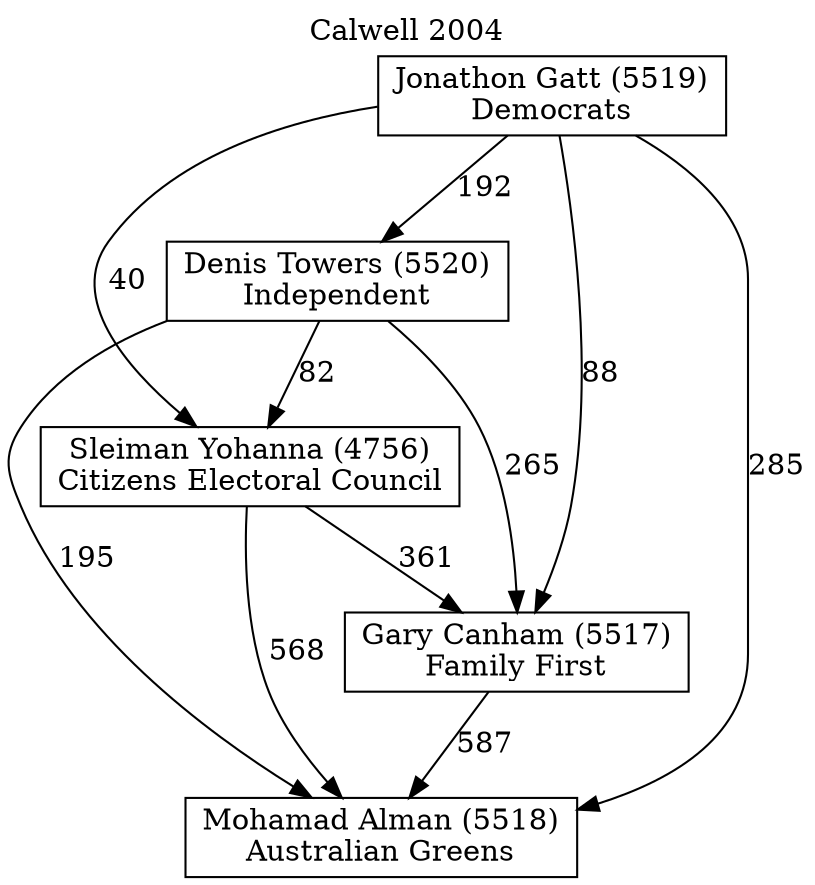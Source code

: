 // House preference flow
digraph "Mohamad Alman (5518)_Calwell_2004" {
	graph [label="Calwell 2004" labelloc=t mclimit=10]
	node [shape=box]
	"Denis Towers (5520)" [label="Denis Towers (5520)
Independent"]
	"Gary Canham (5517)" [label="Gary Canham (5517)
Family First"]
	"Jonathon Gatt (5519)" [label="Jonathon Gatt (5519)
Democrats"]
	"Mohamad Alman (5518)" [label="Mohamad Alman (5518)
Australian Greens"]
	"Sleiman Yohanna (4756)" [label="Sleiman Yohanna (4756)
Citizens Electoral Council"]
	"Denis Towers (5520)" -> "Gary Canham (5517)" [label=265]
	"Denis Towers (5520)" -> "Mohamad Alman (5518)" [label=195]
	"Denis Towers (5520)" -> "Sleiman Yohanna (4756)" [label=82]
	"Gary Canham (5517)" -> "Mohamad Alman (5518)" [label=587]
	"Jonathon Gatt (5519)" -> "Denis Towers (5520)" [label=192]
	"Jonathon Gatt (5519)" -> "Gary Canham (5517)" [label=88]
	"Jonathon Gatt (5519)" -> "Mohamad Alman (5518)" [label=285]
	"Jonathon Gatt (5519)" -> "Sleiman Yohanna (4756)" [label=40]
	"Sleiman Yohanna (4756)" -> "Gary Canham (5517)" [label=361]
	"Sleiman Yohanna (4756)" -> "Mohamad Alman (5518)" [label=568]
}
